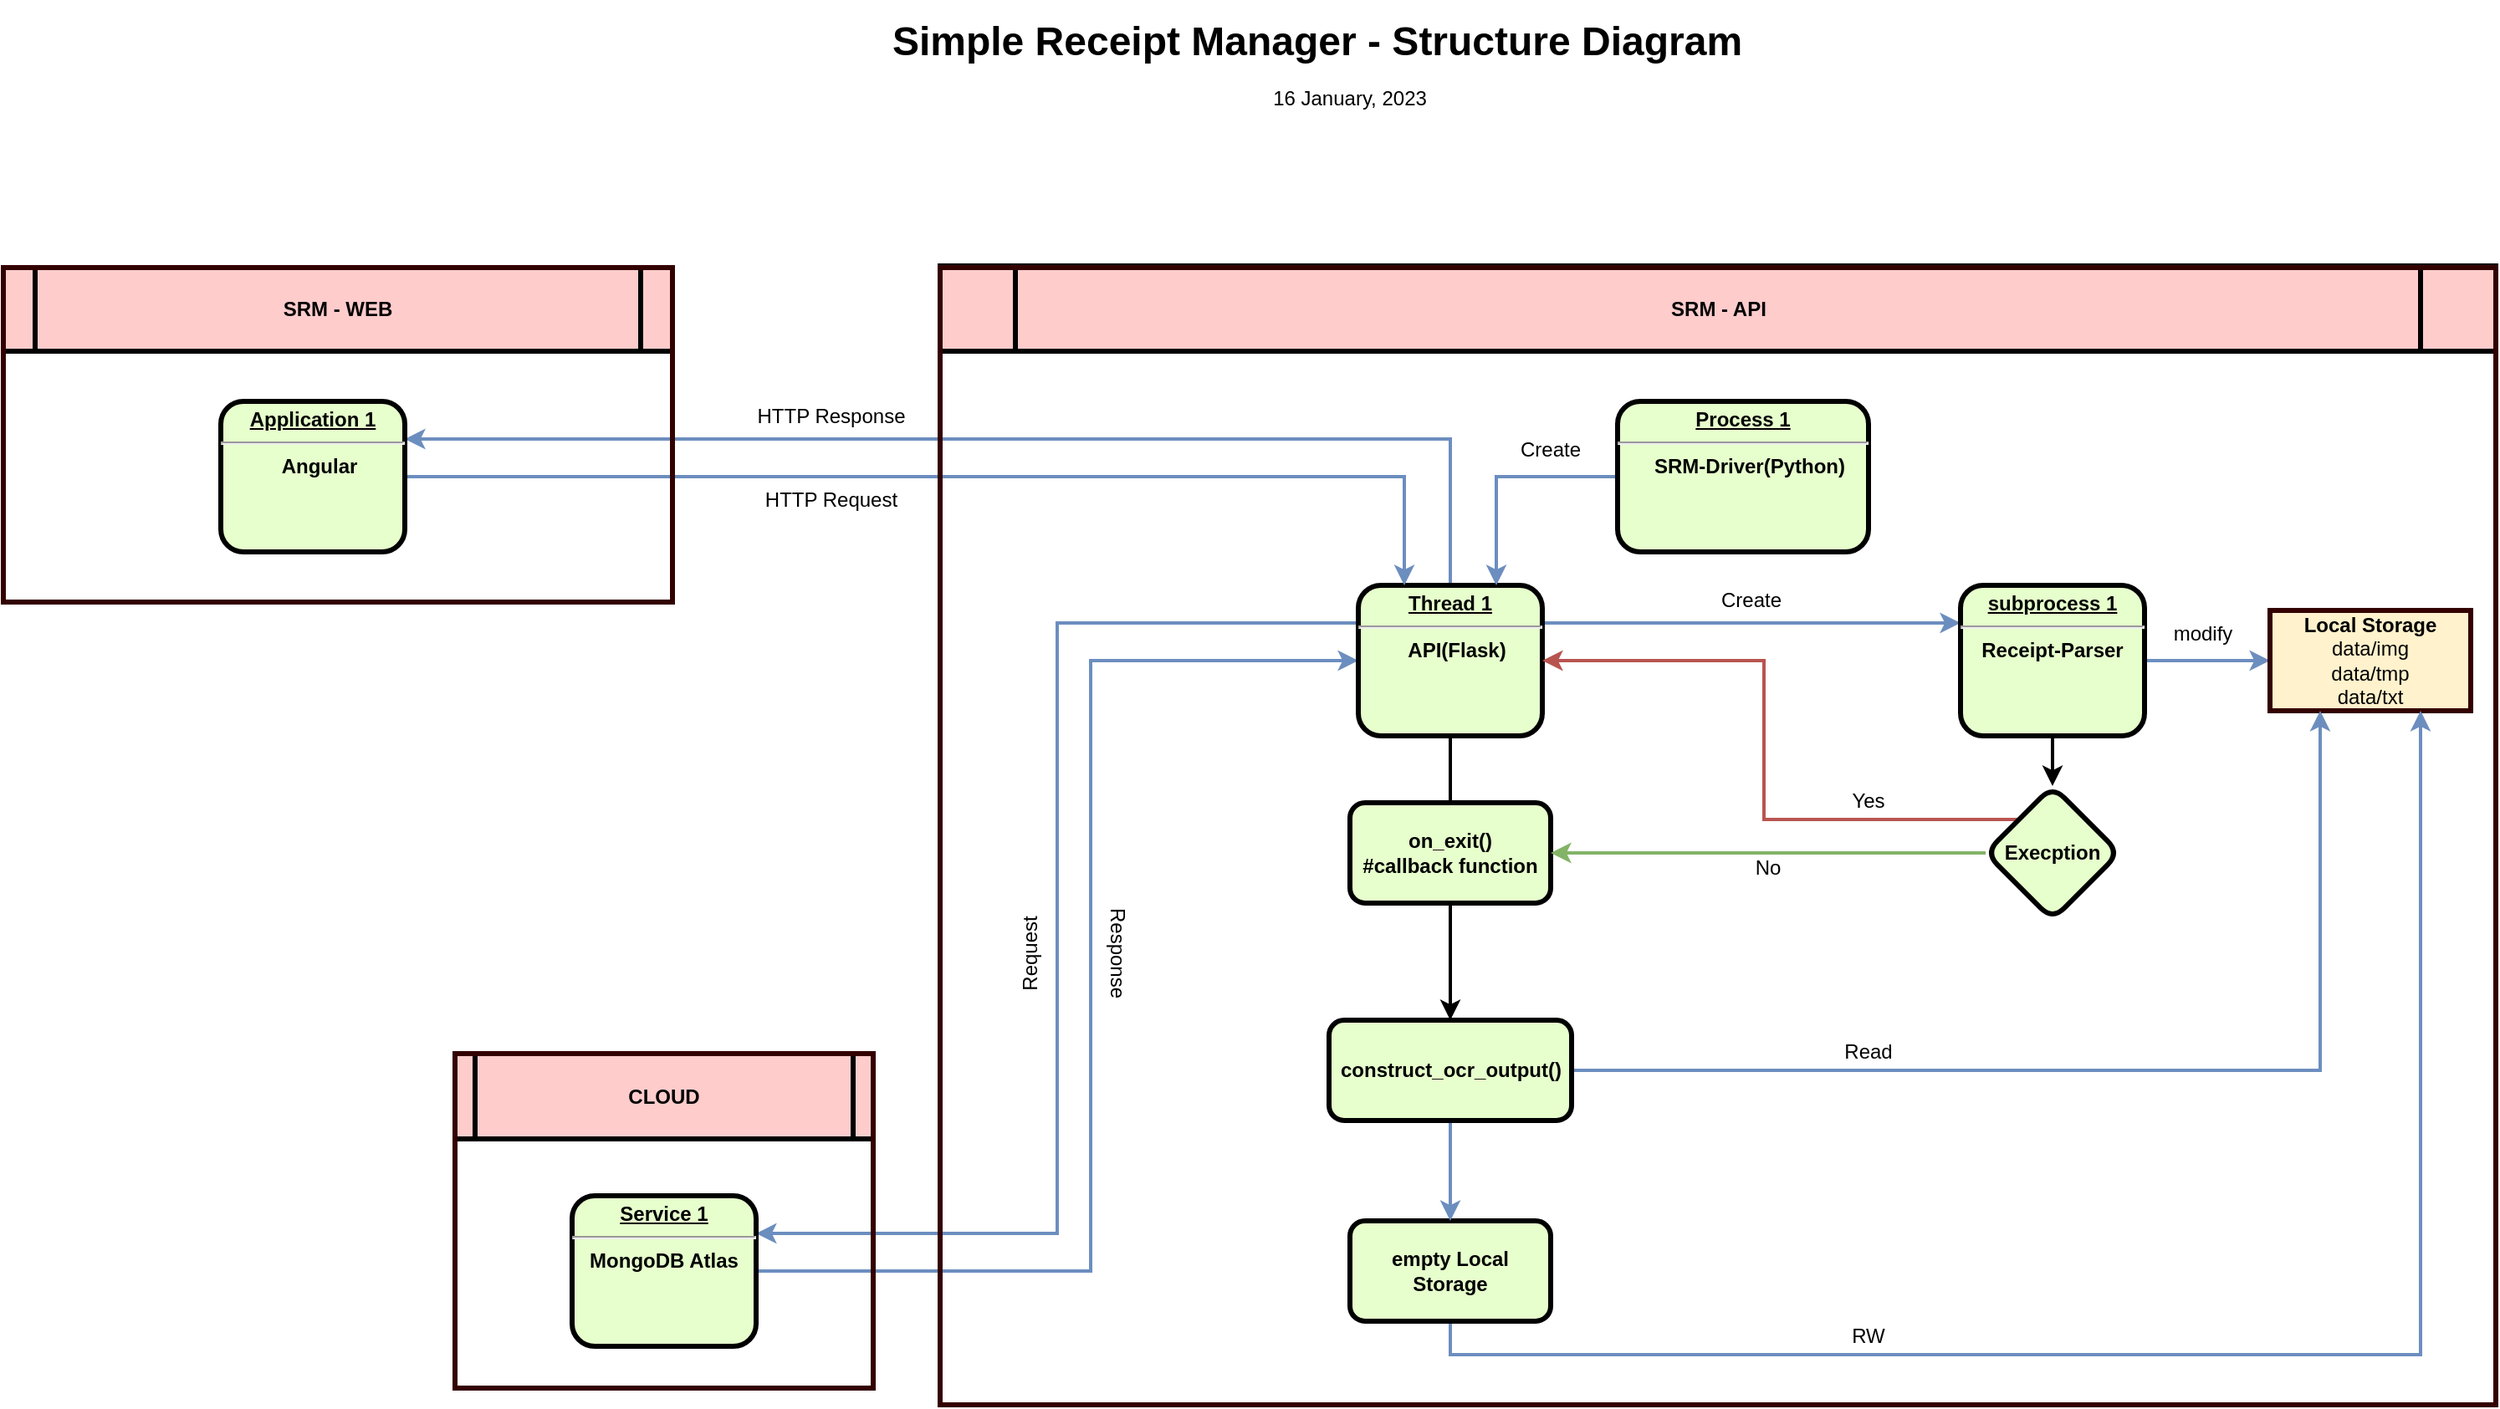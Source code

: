 <mxfile version="20.8.5" type="device"><diagram name="Page-1" id="c7558073-3199-34d8-9f00-42111426c3f3"><mxGraphModel dx="1467" dy="882" grid="1" gridSize="10" guides="1" tooltips="1" connect="1" arrows="1" fold="1" page="1" pageScale="1" pageWidth="1169" pageHeight="827" background="none" math="0" shadow="0"><root><mxCell id="0"/><mxCell id="1" parent="0"/><mxCell id="5" value="SRM - WEB" style="shape=process;whiteSpace=wrap;align=center;verticalAlign=middle;size=0.048;fontStyle=1;strokeWidth=3;fillColor=#FFCCCC" parent="1" vertex="1"><mxGeometry x="20.0" y="390" width="400" height="50" as="geometry"/></mxCell><mxCell id="q2nOmO3v1_4yo8boh6Lj-98" value="SRM - API" style="shape=process;whiteSpace=wrap;align=center;verticalAlign=middle;size=0.048;fontStyle=1;strokeWidth=3;fillColor=#FFCCCC" vertex="1" parent="1"><mxGeometry x="580" y="389" width="930" height="51" as="geometry"/></mxCell><mxCell id="q2nOmO3v1_4yo8boh6Lj-135" style="edgeStyle=orthogonalEdgeStyle;rounded=0;orthogonalLoop=1;jettySize=auto;html=1;exitX=0.5;exitY=0;exitDx=0;exitDy=0;entryX=1;entryY=0.25;entryDx=0;entryDy=0;strokeWidth=2;fillColor=#dae8fc;strokeColor=#6c8ebf;" edge="1" parent="1" source="q2nOmO3v1_4yo8boh6Lj-99" target="q2nOmO3v1_4yo8boh6Lj-131"><mxGeometry relative="1" as="geometry"/></mxCell><mxCell id="q2nOmO3v1_4yo8boh6Lj-145" style="edgeStyle=orthogonalEdgeStyle;rounded=0;orthogonalLoop=1;jettySize=auto;html=1;exitX=1;exitY=0.25;exitDx=0;exitDy=0;entryX=0;entryY=0.25;entryDx=0;entryDy=0;strokeWidth=2;fillColor=#dae8fc;strokeColor=#6c8ebf;" edge="1" parent="1" source="q2nOmO3v1_4yo8boh6Lj-99" target="q2nOmO3v1_4yo8boh6Lj-100"><mxGeometry relative="1" as="geometry"/></mxCell><mxCell id="q2nOmO3v1_4yo8boh6Lj-148" value="" style="edgeStyle=orthogonalEdgeStyle;rounded=0;orthogonalLoop=1;jettySize=auto;html=1;strokeWidth=2;endArrow=none;endFill=0;" edge="1" parent="1" source="q2nOmO3v1_4yo8boh6Lj-99" target="q2nOmO3v1_4yo8boh6Lj-147"><mxGeometry relative="1" as="geometry"/></mxCell><mxCell id="q2nOmO3v1_4yo8boh6Lj-163" style="edgeStyle=orthogonalEdgeStyle;rounded=0;orthogonalLoop=1;jettySize=auto;html=1;exitX=0;exitY=0.25;exitDx=0;exitDy=0;entryX=1;entryY=0.25;entryDx=0;entryDy=0;strokeWidth=2;endArrow=classic;endFill=1;fillColor=#dae8fc;strokeColor=#6c8ebf;" edge="1" parent="1" source="q2nOmO3v1_4yo8boh6Lj-99" target="q2nOmO3v1_4yo8boh6Lj-113"><mxGeometry relative="1" as="geometry"/></mxCell><mxCell id="q2nOmO3v1_4yo8boh6Lj-164" style="edgeStyle=orthogonalEdgeStyle;rounded=0;orthogonalLoop=1;jettySize=auto;html=1;entryX=1;entryY=0.5;entryDx=0;entryDy=0;strokeWidth=2;endArrow=none;endFill=0;startArrow=classic;startFill=1;fillColor=#dae8fc;strokeColor=#6c8ebf;" edge="1" parent="1" source="q2nOmO3v1_4yo8boh6Lj-99" target="q2nOmO3v1_4yo8boh6Lj-113"><mxGeometry relative="1" as="geometry"><Array as="points"><mxPoint x="670" y="625"/><mxPoint x="670" y="990"/></Array></mxGeometry></mxCell><mxCell id="q2nOmO3v1_4yo8boh6Lj-99" value="&lt;p style=&quot;margin: 0px; margin-top: 4px; text-align: center; text-decoration: underline;&quot;&gt;&lt;strong&gt;Thread 1&lt;br&gt;&lt;/strong&gt;&lt;/p&gt;&lt;hr&gt;&lt;p style=&quot;margin: 0px; margin-left: 8px;&quot;&gt;API(Flask)&lt;/p&gt;" style="verticalAlign=middle;align=center;overflow=fill;fontSize=12;fontFamily=Helvetica;html=1;rounded=1;fontStyle=1;strokeWidth=3;fillColor=#E6FFCC" vertex="1" parent="1"><mxGeometry x="830" y="580" width="110" height="90" as="geometry"/></mxCell><mxCell id="q2nOmO3v1_4yo8boh6Lj-129" value="" style="edgeStyle=orthogonalEdgeStyle;rounded=0;orthogonalLoop=1;jettySize=auto;html=1;strokeWidth=2;fillColor=#dae8fc;strokeColor=#6c8ebf;" edge="1" parent="1" source="q2nOmO3v1_4yo8boh6Lj-100" target="q2nOmO3v1_4yo8boh6Lj-128"><mxGeometry relative="1" as="geometry"/></mxCell><mxCell id="q2nOmO3v1_4yo8boh6Lj-152" value="" style="edgeStyle=orthogonalEdgeStyle;rounded=0;orthogonalLoop=1;jettySize=auto;html=1;strokeWidth=2;endArrow=classic;endFill=1;" edge="1" parent="1" source="q2nOmO3v1_4yo8boh6Lj-100" target="q2nOmO3v1_4yo8boh6Lj-151"><mxGeometry relative="1" as="geometry"/></mxCell><mxCell id="q2nOmO3v1_4yo8boh6Lj-100" value="&lt;p style=&quot;margin: 0px; margin-top: 4px; text-align: center; text-decoration: underline;&quot;&gt;&lt;strong&gt;subprocess 1&lt;br&gt;&lt;/strong&gt;&lt;/p&gt;&lt;hr&gt;Receipt-Parser&lt;p style=&quot;margin: 0px; margin-left: 8px;&quot;&gt;&lt;br&gt;&lt;/p&gt;" style="verticalAlign=middle;align=center;overflow=fill;fontSize=12;fontFamily=Helvetica;html=1;rounded=1;fontStyle=1;strokeWidth=3;fillColor=#E6FFCC" vertex="1" parent="1"><mxGeometry x="1190" y="580" width="110" height="90" as="geometry"/></mxCell><mxCell id="q2nOmO3v1_4yo8boh6Lj-134" style="edgeStyle=orthogonalEdgeStyle;rounded=0;orthogonalLoop=1;jettySize=auto;html=1;exitX=0;exitY=0.5;exitDx=0;exitDy=0;entryX=0.75;entryY=0;entryDx=0;entryDy=0;strokeWidth=2;fillColor=#dae8fc;strokeColor=#6c8ebf;" edge="1" parent="1" source="q2nOmO3v1_4yo8boh6Lj-101" target="q2nOmO3v1_4yo8boh6Lj-99"><mxGeometry relative="1" as="geometry"/></mxCell><mxCell id="q2nOmO3v1_4yo8boh6Lj-101" value="&lt;p style=&quot;margin: 0px; margin-top: 4px; text-align: center; text-decoration: underline;&quot;&gt;&lt;strong&gt;Process 1&lt;br&gt;&lt;/strong&gt;&lt;/p&gt;&lt;hr&gt;&lt;p style=&quot;margin: 0px; margin-left: 8px;&quot;&gt;SRM-&lt;span style=&quot;background-color: initial;&quot;&gt;Driver(Python)&lt;/span&gt;&lt;/p&gt;" style="verticalAlign=middle;align=center;overflow=fill;fontSize=12;fontFamily=Helvetica;html=1;rounded=1;fontStyle=1;strokeWidth=3;fillColor=#E6FFCC" vertex="1" parent="1"><mxGeometry x="985" y="470" width="150" height="90" as="geometry"/></mxCell><mxCell id="q2nOmO3v1_4yo8boh6Lj-106" value="Create" style="text;spacingTop=-5;align=center" vertex="1" parent="1"><mxGeometry x="930" y="490.0" width="30" height="20" as="geometry"/></mxCell><mxCell id="q2nOmO3v1_4yo8boh6Lj-111" value="CLOUD" style="shape=process;whiteSpace=wrap;align=center;verticalAlign=middle;size=0.048;fontStyle=1;strokeWidth=3;fillColor=#FFCCCC" vertex="1" parent="1"><mxGeometry x="290" y="860" width="250" height="51" as="geometry"/></mxCell><mxCell id="q2nOmO3v1_4yo8boh6Lj-113" value="&lt;p style=&quot;margin: 0px; margin-top: 4px; text-align: center; text-decoration: underline;&quot;&gt;&lt;strong&gt;Service 1&lt;br&gt;&lt;/strong&gt;&lt;/p&gt;&lt;hr&gt;MongoDB Atlas&lt;p style=&quot;margin: 0px; margin-left: 8px;&quot;&gt;&lt;br&gt;&lt;/p&gt;" style="verticalAlign=middle;align=center;overflow=fill;fontSize=12;fontFamily=Helvetica;html=1;rounded=1;fontStyle=1;strokeWidth=3;fillColor=#E6FFCC" vertex="1" parent="1"><mxGeometry x="360" y="945" width="110" height="90" as="geometry"/></mxCell><mxCell id="q2nOmO3v1_4yo8boh6Lj-120" value="Request" style="text;spacingTop=-5;align=center;rotation=-90;" vertex="1" parent="1"><mxGeometry x="620" y="790.0" width="30" height="20" as="geometry"/></mxCell><mxCell id="q2nOmO3v1_4yo8boh6Lj-121" value="Response" style="text;spacingTop=-5;align=center;rotation=90;" vertex="1" parent="1"><mxGeometry x="670" y="790.0" width="30" height="20" as="geometry"/></mxCell><mxCell id="q2nOmO3v1_4yo8boh6Lj-128" value="Local Storage&lt;br&gt;&lt;span style=&quot;font-weight: normal;&quot;&gt;data/img&lt;br&gt;data/tmp&lt;br&gt;data/txt&lt;/span&gt;" style="whiteSpace=wrap;html=1;fillColor=#fff2cc;rounded=0;fontStyle=1;strokeWidth=3;strokeColor=#330000;" vertex="1" parent="1"><mxGeometry x="1375" y="595" width="120" height="60" as="geometry"/></mxCell><mxCell id="q2nOmO3v1_4yo8boh6Lj-130" value="modify" style="text;spacingTop=-5;align=center" vertex="1" parent="1"><mxGeometry x="1320" y="600.0" width="30" height="20" as="geometry"/></mxCell><mxCell id="q2nOmO3v1_4yo8boh6Lj-132" style="edgeStyle=orthogonalEdgeStyle;rounded=0;orthogonalLoop=1;jettySize=auto;html=1;entryX=0.25;entryY=0;entryDx=0;entryDy=0;strokeWidth=2;fillColor=#dae8fc;strokeColor=#6c8ebf;" edge="1" parent="1" source="q2nOmO3v1_4yo8boh6Lj-131" target="q2nOmO3v1_4yo8boh6Lj-99"><mxGeometry relative="1" as="geometry"/></mxCell><mxCell id="q2nOmO3v1_4yo8boh6Lj-131" value="&lt;p style=&quot;margin: 0px; margin-top: 4px; text-align: center; text-decoration: underline;&quot;&gt;&lt;strong&gt;Application 1&lt;br&gt;&lt;/strong&gt;&lt;/p&gt;&lt;hr&gt;&lt;p style=&quot;margin: 0px; margin-left: 8px;&quot;&gt;Angular&lt;/p&gt;" style="verticalAlign=middle;align=center;overflow=fill;fontSize=12;fontFamily=Helvetica;html=1;rounded=1;fontStyle=1;strokeWidth=3;fillColor=#E6FFCC" vertex="1" parent="1"><mxGeometry x="150" y="470" width="110" height="90" as="geometry"/></mxCell><mxCell id="q2nOmO3v1_4yo8boh6Lj-137" value="HTTP Request" style="text;spacingTop=-5;align=center;rotation=0;" vertex="1" parent="1"><mxGeometry x="500" y="520.0" width="30" height="20" as="geometry"/></mxCell><mxCell id="q2nOmO3v1_4yo8boh6Lj-139" value="HTTP Response" style="text;spacingTop=-5;align=center;rotation=0;" vertex="1" parent="1"><mxGeometry x="500" y="470.0" width="30" height="20" as="geometry"/></mxCell><mxCell id="q2nOmO3v1_4yo8boh6Lj-140" value="" style="rounded=0;whiteSpace=wrap;html=1;strokeColor=#330000;strokeWidth=3;fillColor=none;" vertex="1" parent="1"><mxGeometry x="20" y="390" width="400" height="200" as="geometry"/></mxCell><mxCell id="q2nOmO3v1_4yo8boh6Lj-141" value="" style="rounded=0;whiteSpace=wrap;html=1;strokeColor=#330000;strokeWidth=3;fillColor=none;" vertex="1" parent="1"><mxGeometry x="580" y="390" width="930" height="680" as="geometry"/></mxCell><mxCell id="q2nOmO3v1_4yo8boh6Lj-142" value="" style="rounded=0;whiteSpace=wrap;html=1;strokeColor=#330000;strokeWidth=3;fillColor=none;" vertex="1" parent="1"><mxGeometry x="290" y="860" width="250" height="200" as="geometry"/></mxCell><mxCell id="q2nOmO3v1_4yo8boh6Lj-143" value="Simple Receipt Manager - Structure Diagram" style="text;strokeColor=none;fillColor=none;html=1;fontSize=24;fontStyle=1;verticalAlign=middle;align=center;rounded=0;strokeWidth=3;" vertex="1" parent="1"><mxGeometry x="515" y="230" width="580" height="50" as="geometry"/></mxCell><mxCell id="q2nOmO3v1_4yo8boh6Lj-144" value="16 January, 2023" style="text;spacingTop=-5;align=center;rotation=0;" vertex="1" parent="1"><mxGeometry x="720" y="280" width="210" height="20" as="geometry"/></mxCell><mxCell id="q2nOmO3v1_4yo8boh6Lj-146" value="Create" style="text;spacingTop=-5;align=center" vertex="1" parent="1"><mxGeometry x="1050" y="580.0" width="30" height="20" as="geometry"/></mxCell><mxCell id="q2nOmO3v1_4yo8boh6Lj-171" style="edgeStyle=orthogonalEdgeStyle;rounded=0;orthogonalLoop=1;jettySize=auto;html=1;exitX=0.5;exitY=1;exitDx=0;exitDy=0;entryX=0.5;entryY=0;entryDx=0;entryDy=0;strokeWidth=2;startArrow=none;startFill=0;endArrow=classic;endFill=1;" edge="1" parent="1" source="q2nOmO3v1_4yo8boh6Lj-147" target="q2nOmO3v1_4yo8boh6Lj-170"><mxGeometry relative="1" as="geometry"/></mxCell><mxCell id="q2nOmO3v1_4yo8boh6Lj-147" value="on_exit()&lt;br&gt;#callback function" style="whiteSpace=wrap;html=1;fillColor=#E6FFCC;rounded=1;fontStyle=1;strokeWidth=3;" vertex="1" parent="1"><mxGeometry x="825" y="710" width="120" height="60" as="geometry"/></mxCell><mxCell id="q2nOmO3v1_4yo8boh6Lj-156" style="edgeStyle=orthogonalEdgeStyle;rounded=0;orthogonalLoop=1;jettySize=auto;html=1;exitX=0;exitY=0;exitDx=0;exitDy=0;entryX=1;entryY=0.5;entryDx=0;entryDy=0;strokeWidth=2;endArrow=classic;endFill=1;fillColor=#f8cecc;strokeColor=#b85450;" edge="1" parent="1" source="q2nOmO3v1_4yo8boh6Lj-151" target="q2nOmO3v1_4yo8boh6Lj-99"><mxGeometry relative="1" as="geometry"/></mxCell><mxCell id="q2nOmO3v1_4yo8boh6Lj-157" style="edgeStyle=orthogonalEdgeStyle;rounded=0;orthogonalLoop=1;jettySize=auto;html=1;exitX=0;exitY=0.5;exitDx=0;exitDy=0;entryX=1;entryY=0.5;entryDx=0;entryDy=0;strokeWidth=2;endArrow=classic;endFill=1;fillColor=#d5e8d4;strokeColor=#82b366;" edge="1" parent="1" source="q2nOmO3v1_4yo8boh6Lj-151" target="q2nOmO3v1_4yo8boh6Lj-147"><mxGeometry relative="1" as="geometry"/></mxCell><mxCell id="q2nOmO3v1_4yo8boh6Lj-151" value="Execption" style="rhombus;whiteSpace=wrap;html=1;fillColor=#E6FFCC;rounded=1;fontStyle=1;strokeWidth=3;" vertex="1" parent="1"><mxGeometry x="1205" y="700" width="80" height="80" as="geometry"/></mxCell><mxCell id="q2nOmO3v1_4yo8boh6Lj-155" value="Yes" style="text;spacingTop=-5;align=center" vertex="1" parent="1"><mxGeometry x="1120" y="700.0" width="30" height="20" as="geometry"/></mxCell><mxCell id="q2nOmO3v1_4yo8boh6Lj-158" value="No" style="text;spacingTop=-5;align=center" vertex="1" parent="1"><mxGeometry x="1060" y="740.0" width="30" height="20" as="geometry"/></mxCell><mxCell id="q2nOmO3v1_4yo8boh6Lj-161" value="Read" style="text;spacingTop=-5;align=center" vertex="1" parent="1"><mxGeometry x="1120" y="850.0" width="30" height="20" as="geometry"/></mxCell><mxCell id="q2nOmO3v1_4yo8boh6Lj-168" style="edgeStyle=orthogonalEdgeStyle;rounded=0;orthogonalLoop=1;jettySize=auto;html=1;exitX=0.5;exitY=1;exitDx=0;exitDy=0;entryX=0.75;entryY=1;entryDx=0;entryDy=0;strokeWidth=2;startArrow=none;startFill=0;endArrow=classic;endFill=1;fillColor=#dae8fc;strokeColor=#6c8ebf;" edge="1" parent="1" source="q2nOmO3v1_4yo8boh6Lj-166" target="q2nOmO3v1_4yo8boh6Lj-128"><mxGeometry relative="1" as="geometry"/></mxCell><mxCell id="q2nOmO3v1_4yo8boh6Lj-166" value="empty Local Storage" style="whiteSpace=wrap;html=1;fillColor=#E6FFCC;rounded=1;fontStyle=1;strokeWidth=3;" vertex="1" parent="1"><mxGeometry x="825" y="960" width="120" height="60" as="geometry"/></mxCell><mxCell id="q2nOmO3v1_4yo8boh6Lj-169" value="RW" style="text;spacingTop=-5;align=center" vertex="1" parent="1"><mxGeometry x="1120" y="1020.0" width="30" height="20" as="geometry"/></mxCell><mxCell id="q2nOmO3v1_4yo8boh6Lj-172" style="edgeStyle=orthogonalEdgeStyle;rounded=0;orthogonalLoop=1;jettySize=auto;html=1;exitX=1;exitY=0.5;exitDx=0;exitDy=0;entryX=0.25;entryY=1;entryDx=0;entryDy=0;strokeWidth=2;startArrow=none;startFill=0;endArrow=classic;endFill=1;fillColor=#dae8fc;strokeColor=#6c8ebf;" edge="1" parent="1" source="q2nOmO3v1_4yo8boh6Lj-170" target="q2nOmO3v1_4yo8boh6Lj-128"><mxGeometry relative="1" as="geometry"/></mxCell><mxCell id="q2nOmO3v1_4yo8boh6Lj-173" style="edgeStyle=orthogonalEdgeStyle;rounded=0;orthogonalLoop=1;jettySize=auto;html=1;strokeWidth=2;startArrow=none;startFill=0;endArrow=classic;endFill=1;fillColor=#dae8fc;strokeColor=#6c8ebf;" edge="1" parent="1" source="q2nOmO3v1_4yo8boh6Lj-170" target="q2nOmO3v1_4yo8boh6Lj-166"><mxGeometry relative="1" as="geometry"/></mxCell><mxCell id="q2nOmO3v1_4yo8boh6Lj-170" value="construct_ocr_output()" style="whiteSpace=wrap;html=1;fillColor=#E6FFCC;rounded=1;fontStyle=1;strokeWidth=3;" vertex="1" parent="1"><mxGeometry x="812.5" y="840" width="145" height="60" as="geometry"/></mxCell></root></mxGraphModel></diagram></mxfile>